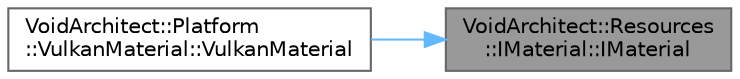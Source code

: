 digraph "VoidArchitect::Resources::IMaterial::IMaterial"
{
 // LATEX_PDF_SIZE
  bgcolor="transparent";
  edge [fontname=Helvetica,fontsize=10,labelfontname=Helvetica,labelfontsize=10];
  node [fontname=Helvetica,fontsize=10,shape=box,height=0.2,width=0.4];
  rankdir="RL";
  Node1 [id="Node000001",label="VoidArchitect::Resources\l::IMaterial::IMaterial",height=0.2,width=0.4,color="gray40", fillcolor="grey60", style="filled", fontcolor="black",tooltip=" "];
  Node1 -> Node2 [id="edge1_Node000001_Node000002",dir="back",color="steelblue1",style="solid",tooltip=" "];
  Node2 [id="Node000002",label="VoidArchitect::Platform\l::VulkanMaterial::VulkanMaterial",height=0.2,width=0.4,color="grey40", fillcolor="white", style="filled",URL="$class_void_architect_1_1_platform_1_1_vulkan_material.html#ac86d94e657453dba141c51c0083a0f6f",tooltip=" "];
}

